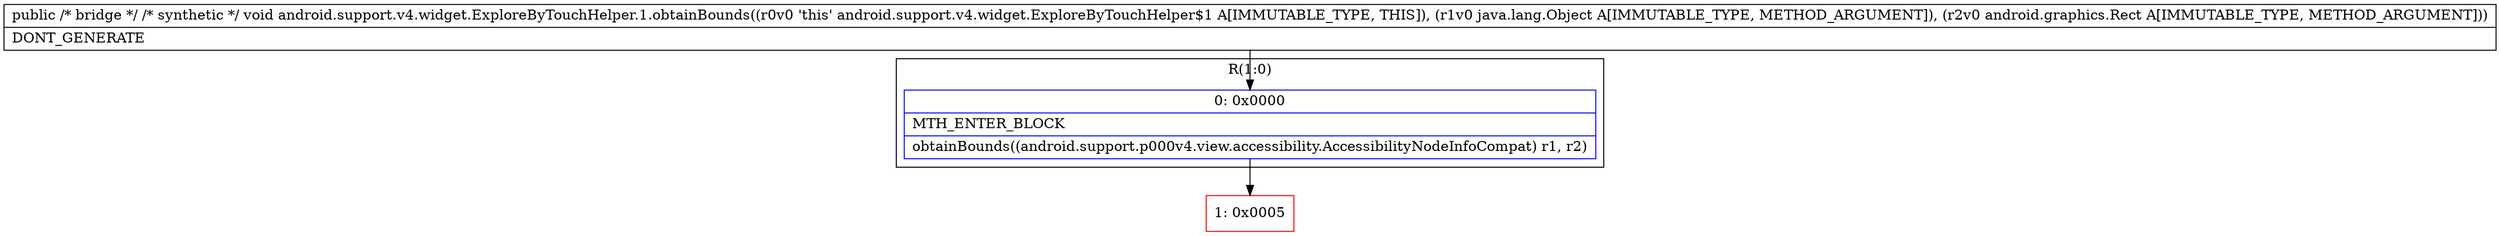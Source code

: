 digraph "CFG forandroid.support.v4.widget.ExploreByTouchHelper.1.obtainBounds(Ljava\/lang\/Object;Landroid\/graphics\/Rect;)V" {
subgraph cluster_Region_2128319839 {
label = "R(1:0)";
node [shape=record,color=blue];
Node_0 [shape=record,label="{0\:\ 0x0000|MTH_ENTER_BLOCK\l|obtainBounds((android.support.p000v4.view.accessibility.AccessibilityNodeInfoCompat) r1, r2)\l}"];
}
Node_1 [shape=record,color=red,label="{1\:\ 0x0005}"];
MethodNode[shape=record,label="{public \/* bridge *\/ \/* synthetic *\/ void android.support.v4.widget.ExploreByTouchHelper.1.obtainBounds((r0v0 'this' android.support.v4.widget.ExploreByTouchHelper$1 A[IMMUTABLE_TYPE, THIS]), (r1v0 java.lang.Object A[IMMUTABLE_TYPE, METHOD_ARGUMENT]), (r2v0 android.graphics.Rect A[IMMUTABLE_TYPE, METHOD_ARGUMENT]))  | DONT_GENERATE\l}"];
MethodNode -> Node_0;
Node_0 -> Node_1;
}

